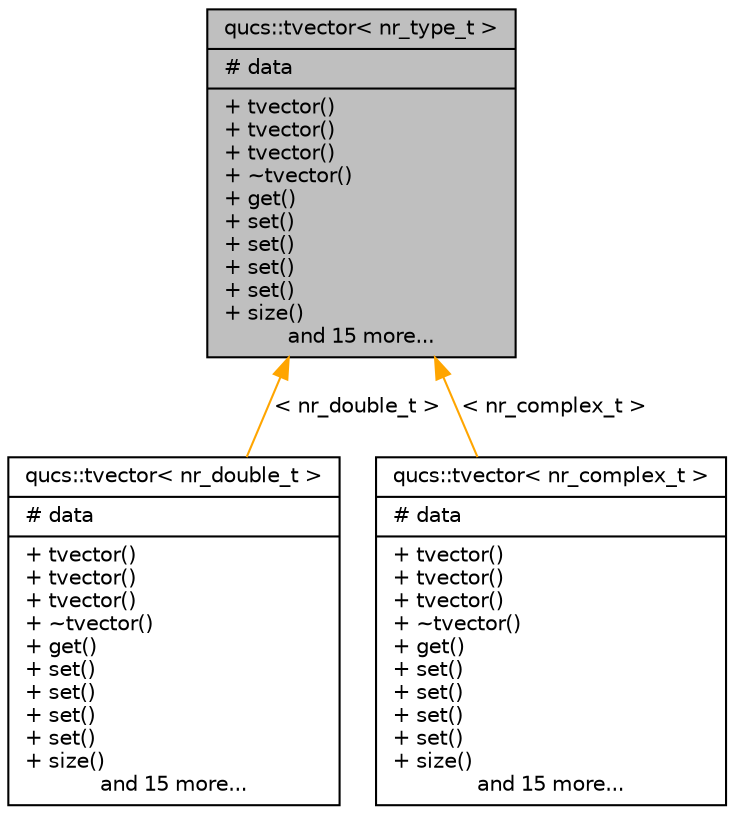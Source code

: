 digraph G
{
  edge [fontname="Helvetica",fontsize="10",labelfontname="Helvetica",labelfontsize="10"];
  node [fontname="Helvetica",fontsize="10",shape=record];
  Node1 [label="{qucs::tvector\< nr_type_t \>\n|# data\l|+ tvector()\l+ tvector()\l+ tvector()\l+ ~tvector()\l+ get()\l+ set()\l+ set()\l+ set()\l+ set()\l+ size()\land 15 more...}",height=0.2,width=0.4,color="black", fillcolor="grey75", style="filled" fontcolor="black"];
  Node1 -> Node2 [dir="back",color="orange",fontsize="10",style="solid",label=" \< nr_double_t \>" ,fontname="Helvetica"];
  Node2 [label="{qucs::tvector\< nr_double_t \>\n|# data\l|+ tvector()\l+ tvector()\l+ tvector()\l+ ~tvector()\l+ get()\l+ set()\l+ set()\l+ set()\l+ set()\l+ size()\land 15 more...}",height=0.2,width=0.4,color="black", fillcolor="white", style="filled",URL="$classqucs_1_1tvector.html"];
  Node1 -> Node3 [dir="back",color="orange",fontsize="10",style="solid",label=" \< nr_complex_t \>" ,fontname="Helvetica"];
  Node3 [label="{qucs::tvector\< nr_complex_t \>\n|# data\l|+ tvector()\l+ tvector()\l+ tvector()\l+ ~tvector()\l+ get()\l+ set()\l+ set()\l+ set()\l+ set()\l+ size()\land 15 more...}",height=0.2,width=0.4,color="black", fillcolor="white", style="filled",URL="$classqucs_1_1tvector.html"];
}

